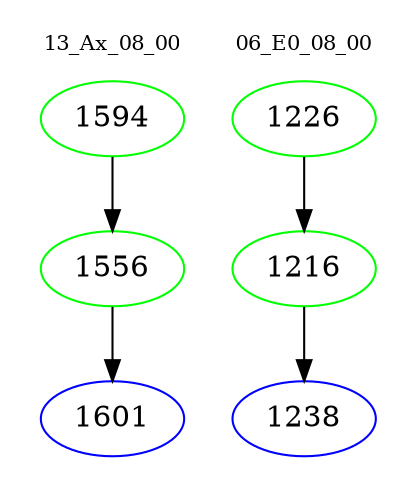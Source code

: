 digraph{
subgraph cluster_0 {
color = white
label = "13_Ax_08_00";
fontsize=10;
T0_1594 [label="1594", color="green"]
T0_1594 -> T0_1556 [color="black"]
T0_1556 [label="1556", color="green"]
T0_1556 -> T0_1601 [color="black"]
T0_1601 [label="1601", color="blue"]
}
subgraph cluster_1 {
color = white
label = "06_E0_08_00";
fontsize=10;
T1_1226 [label="1226", color="green"]
T1_1226 -> T1_1216 [color="black"]
T1_1216 [label="1216", color="green"]
T1_1216 -> T1_1238 [color="black"]
T1_1238 [label="1238", color="blue"]
}
}
